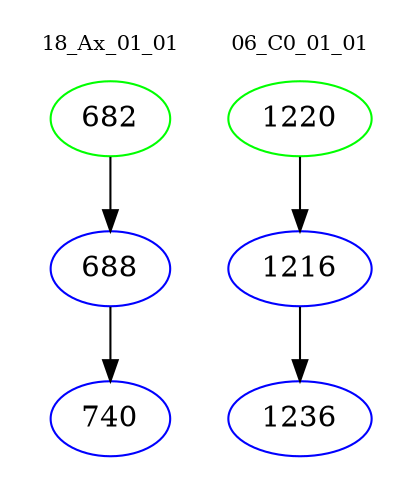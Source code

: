 digraph{
subgraph cluster_0 {
color = white
label = "18_Ax_01_01";
fontsize=10;
T0_682 [label="682", color="green"]
T0_682 -> T0_688 [color="black"]
T0_688 [label="688", color="blue"]
T0_688 -> T0_740 [color="black"]
T0_740 [label="740", color="blue"]
}
subgraph cluster_1 {
color = white
label = "06_C0_01_01";
fontsize=10;
T1_1220 [label="1220", color="green"]
T1_1220 -> T1_1216 [color="black"]
T1_1216 [label="1216", color="blue"]
T1_1216 -> T1_1236 [color="black"]
T1_1236 [label="1236", color="blue"]
}
}
